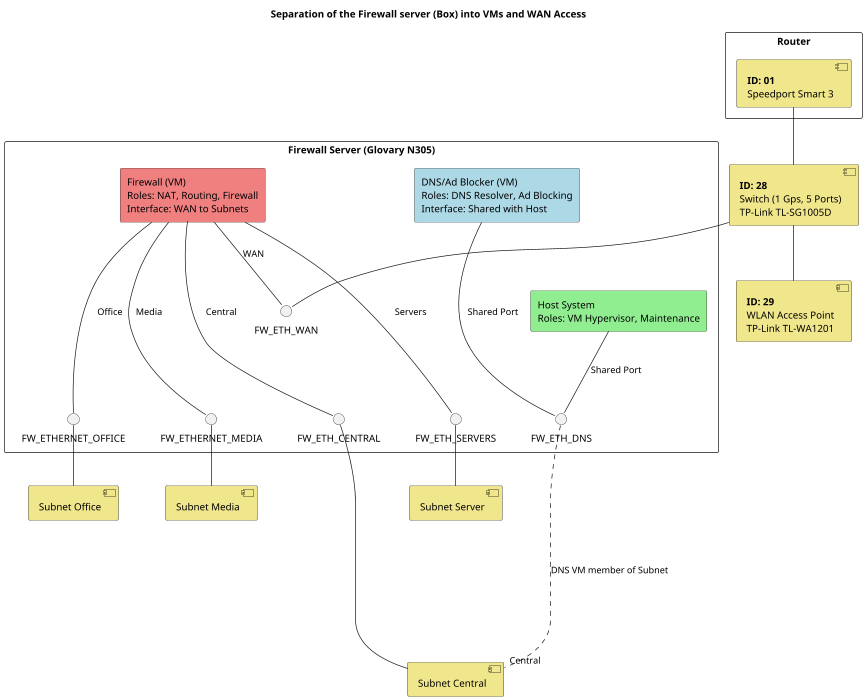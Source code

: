 @startuml
title Separation of the Firewall server (Box) into VMs and WAN Access

skinparam maxWidth 2000
skinparam maxHeight 900
scale 0.7

skinparam component {
    BackgroundColor Khaki
    BorderColor Black
    FontColor Black
}

rectangle "Router" as Router {
    [**ID: 01**\nSpeedport Smart 3] as ROUTER_DEVICE
}

[**ID: 28**\nSwitch (1 Gps, 5 Ports)\nTP-Link TL-SG1005D] as SWITCH_REPEATER

[**ID: 29**\nWLAN Access Point\nTP-Link TL-WA1201] as REPEATER

rectangle "Firewall Server (Glovary N305)" as DOMAIN_FIREWALL {
    rectangle "Firewall (VM)\nRoles: NAT, Routing, Firewall\nInterface: WAN to Subnets" as FW_VM #LightCoral
    rectangle "DNS/Ad Blocker (VM)\nRoles: DNS Resolver, Ad Blocking\nInterface: Shared with Host" as DNS_AD_VM #LightBlue
    rectangle "Host System\nRoles: VM Hypervisor, Maintenance" as FW_HOST #LightGreen

    FW_VM -- FW_ETH_WAN : WAN
    FW_VM -- FW_ETHERNET_OFFICE : Office
    FW_VM -- FW_ETHERNET_MEDIA : Media
    FW_VM -- FW_ETH_CENTRAL : Central
    FW_VM -- FW_ETH_SERVERS : Servers
    FW_HOST -- FW_ETH_DNS : Shared Port
    DNS_AD_VM -- FW_ETH_DNS : Shared Port

    DNS_AD_VM -[hidden]- FW_HOST
}

[Subnet Media] as SWITCH_MEDIA
[Subnet Office] as SWITCH_OFFICE
[Subnet Server] as SWITCH_SERVERS
[Subnet Central] as SWITCH_CENTRAL

ROUTER_DEVICE -- SWITCH_REPEATER
SWITCH_REPEATER -- REPEATER
SWITCH_REPEATER -- FW_ETH_WAN

FW_ETH_WAN -[hidden]- FW_ETHERNET_OFFICE
FW_ETH_WAN -[hidden]- FW_ETHERNET_MEDIA
FW_ETH_WAN -[hidden]- FW_ETH_CENTRAL
FW_ETH_WAN -[hidden]- FW_ETH_SERVERS
FW_ETH_WAN -[hidden]- FW_ETH_DNS

FW_ETH_CENTRAL -- SWITCH_CENTRAL
FW_ETHERNET_OFFICE -- SWITCH_OFFICE
FW_ETHERNET_MEDIA -- SWITCH_MEDIA
FW_ETH_SERVERS -- SWITCH_SERVERS


'FW_ETH_DNS -.-.- SWITCH_MEDIA : DNS requests via HTTP/S
'FW_ETH_DNS -.-.- SWITCH_OFFICE : DNS requests via HTTP/S
'FW_ETH_DNS -.-.- SWITCH_SERVERS : DNS requests via HTTP/S
FW_ETH_DNS -.-.- SWITCH_CENTRAL : DNS VM member of Subnet "Central" 

@enduml

